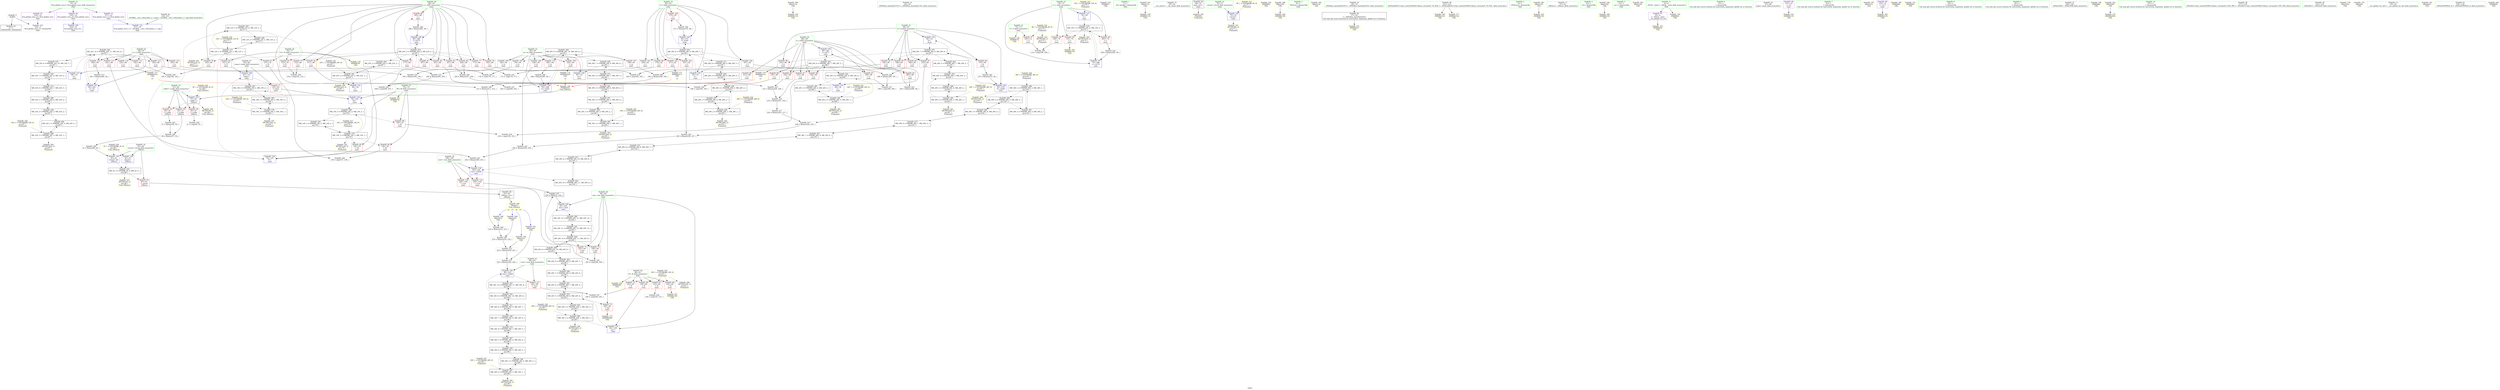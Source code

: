 digraph "SVFG" {
	label="SVFG";

	Node0x559f30d5b5f0 [shape=record,color=grey,label="{NodeID: 0\nNullPtr}"];
	Node0x559f30d5b5f0 -> Node0x559f30d8a860[style=solid];
	Node0x559f30d5b5f0 -> Node0x559f30d90820[style=solid];
	Node0x559f30dbc9b0 [shape=record,color=yellow,style=double,label="{NodeID: 346\nRETMU(36V_2)\npts\{101 \}\nFun[main]}"];
	Node0x559f30da9210 [shape=record,color=black,label="{NodeID: 263\nMR_26V_5 = PHI(MR_26V_7, MR_26V_4, )\npts\{91 \}\n}"];
	Node0x559f30da9210 -> Node0x559f30d91210[style=dashed];
	Node0x559f30da9210 -> Node0x559f30da6a10[style=dashed];
	Node0x559f30d936f0 [shape=record,color=yellow,style=double,label="{NodeID: 180\nARet(112)\nCS[]}"];
	Node0x559f30d936f0 -> Node0x559f30d923f0[style=solid];
	Node0x559f30d8ac00 [shape=record,color=red,label="{NodeID: 97\n235\<--90\n\<--k\nmain\n}"];
	Node0x559f30d8ac00 -> Node0x559f30d975c0[style=solid];
	Node0x559f30d6ce10 [shape=record,color=green,label="{NodeID: 14\n23\<--24\n_ZNSt8ios_base4InitC1Ev\<--_ZNSt8ios_base4InitC1Ev_field_insensitive\n}"];
	Node0x559f30dadc10 [shape=record,color=black,label="{NodeID: 277\nMR_12V_2 = PHI(MR_12V_3, MR_12V_1, )\npts\{77 \}\n}"];
	Node0x559f30dadc10 -> Node0x559f30d8c610[style=dashed];
	Node0x559f30dadc10 -> Node0x559f30d8c6e0[style=dashed];
	Node0x559f30dadc10 -> Node0x559f30d90e00[style=dashed];
	Node0x559f30dadc10 -> Node0x559f30da3810[style=dashed];
	Node0x559f30dadc10 -> Node0x559f30db1d10[style=dashed];
	Node0x559f30dadc10 -> Node0x559f30dbbf30[style=dashed];
	Node0x559f30d8e460 [shape=record,color=yellow,style=double,label="{NodeID: 194\nFPARM(44)\nFun[_Z4funci]}"];
	Node0x559f30d8e460 -> Node0x559f30d90920[style=solid];
	Node0x559f30d8b760 [shape=record,color=red,label="{NodeID: 111\n182\<--96\n\<--n\nmain\n}"];
	Node0x559f30d8b760 -> Node0x559f30d98940[style=solid];
	Node0x559f30d6eb70 [shape=record,color=green,label="{NodeID: 28\n84\<--85\nans\<--ans_field_insensitive\nmain\n}"];
	Node0x559f30d6eb70 -> Node0x559f30d8cf00[style=solid];
	Node0x559f30d6eb70 -> Node0x559f30d8cfd0[style=solid];
	Node0x559f30d6eb70 -> Node0x559f30d8d0a0[style=solid];
	Node0x559f30d6eb70 -> Node0x559f30d90fa0[style=solid];
	Node0x559f30d6eb70 -> Node0x559f30d916f0[style=solid];
	Node0x559f30db2210 [shape=record,color=black,label="{NodeID: 291\nMR_14V_3 = PHI(MR_14V_5, MR_14V_2, )\npts\{79 \}\n}"];
	Node0x559f30db2210 -> Node0x559f30dae110[style=dashed];
	Node0x559f30d96b40 [shape=record,color=grey,label="{NodeID: 208\n216 = Binary(213, 215, )\n}"];
	Node0x559f30d96b40 -> Node0x559f30d969c0[style=solid];
	Node0x559f30d90ac0 [shape=record,color=blue,label="{NodeID: 125\n45\<--61\nretval\<--div\n_Z4funci\n}"];
	Node0x559f30d90ac0 -> Node0x559f30da2410[style=dashed];
	Node0x559f30d8a7d0 [shape=record,color=green,label="{NodeID: 42\n16\<--312\n_GLOBAL__sub_I_Dmoonleo_2_1.cpp\<--_GLOBAL__sub_I_Dmoonleo_2_1.cpp_field_insensitive\n}"];
	Node0x559f30d8a7d0 -> Node0x559f30d90720[style=solid];
	Node0x559f30db6810 [shape=record,color=black,label="{NodeID: 305\nMR_32V_7 = PHI(MR_32V_8, MR_32V_6, )\npts\{97 \}\n}"];
	Node0x559f30db6810 -> Node0x559f30dac810[style=dashed];
	Node0x559f30db6810 -> Node0x559f30db8110[style=dashed];
	Node0x559f30d98040 [shape=record,color=grey,label="{NodeID: 222\n238 = Binary(236, 237, )\n}"];
	Node0x559f30d98040 -> Node0x559f30d97ec0[style=solid];
	Node0x559f30d91620 [shape=record,color=blue,label="{NodeID: 139\n100\<--242\ncost\<--sub56\nmain\n}"];
	Node0x559f30d91620 -> Node0x559f30d90480[style=dashed];
	Node0x559f30d91620 -> Node0x559f30d90550[style=dashed];
	Node0x559f30d91620 -> Node0x559f30da3310[style=dashed];
	Node0x559f30d8c200 [shape=record,color=red,label="{NodeID: 56\n59\<--47\n\<--i.addr\n_Z4funci\n}"];
	Node0x559f30d8c200 -> Node0x559f30d966c0[style=solid];
	Node0x559f30dba7a0 [shape=record,color=yellow,style=double,label="{NodeID: 319\n18V_1 = ENCHI(MR_18V_0)\npts\{83 \}\nFun[main]}"];
	Node0x559f30dba7a0 -> Node0x559f30dae610[style=dashed];
	Node0x559f30d99540 [shape=record,color=grey,label="{NodeID: 236\n110 = cmp(108, 109, )\n}"];
	Node0x559f30d92180 [shape=record,color=yellow,style=double,label="{NodeID: 153\nAPARM(7)\nCS[]}"];
	Node0x559f30d8cd60 [shape=record,color=red,label="{NodeID: 70\n245\<--80\n\<--K\nmain\n}"];
	Node0x559f30d8cd60 -> Node0x559f30d996c0[style=solid];
	Node0x559f30dbbe50 [shape=record,color=yellow,style=double,label="{NodeID: 333\nRETMU(10V_3)\npts\{75 \}\nFun[main]}"];
	Node0x559f30da5110 [shape=record,color=black,label="{NodeID: 250\nMR_34V_9 = PHI(MR_34V_10, MR_34V_8, )\npts\{99 \}\n}"];
	Node0x559f30da5110 -> Node0x559f30d91550[style=dashed];
	Node0x559f30da5110 -> Node0x559f30da2e10[style=dashed];
	Node0x559f30da5110 -> Node0x559f30db8610[style=dashed];
	Node0x559f30d92ce0 [shape=record,color=yellow,style=double,label="{NodeID: 167\nAPARM(129)\nCS[]}"];
	Node0x559f30d8d8c0 [shape=record,color=red,label="{NodeID: 84\n228\<--86\n\<--i\nmain\n}"];
	Node0x559f30d8d8c0 -> Node0x559f30d97d40[style=solid];
	Node0x559f30d75ab0 [shape=record,color=green,label="{NodeID: 1\n7\<--1\n__dso_handle\<--dummyObj\nGlob }"];
	Node0x559f30dbca90 [shape=record,color=yellow,style=double,label="{NodeID: 347\nRETMU(2V_3)\npts\{46 \}\nFun[_Z4funci]}"];
	Node0x559f30da9f20 [shape=record,color=black,label="{NodeID: 264\nMR_28V_5 = PHI(MR_28V_6, MR_28V_4, )\npts\{93 \}\n}"];
	Node0x559f30da9f20 -> Node0x559f30da6f10[style=dashed];
	Node0x559f30da9f20 -> Node0x559f30dabe10[style=dashed];
	Node0x559f30d93780 [shape=record,color=yellow,style=double,label="{NodeID: 181\nARet(113)\nCS[]}"];
	Node0x559f30d93780 -> Node0x559f30d92590[style=solid];
	Node0x559f30d8acd0 [shape=record,color=red,label="{NodeID: 98\n275\<--90\n\<--k\nmain\n}"];
	Node0x559f30d8acd0 -> Node0x559f30d960c0[style=solid];
	Node0x559f30d6efd0 [shape=record,color=green,label="{NodeID: 15\n29\<--30\n__cxa_atexit\<--__cxa_atexit_field_insensitive\n}"];
	Node0x559f30dae110 [shape=record,color=black,label="{NodeID: 278\nMR_14V_2 = PHI(MR_14V_3, MR_14V_1, )\npts\{79 \}\n}"];
	Node0x559f30dae110 -> Node0x559f30d8c880[style=dashed];
	Node0x559f30dae110 -> Node0x559f30d8c950[style=dashed];
	Node0x559f30dae110 -> Node0x559f30d90ed0[style=dashed];
	Node0x559f30dae110 -> Node0x559f30da3d10[style=dashed];
	Node0x559f30dae110 -> Node0x559f30db2210[style=dashed];
	Node0x559f30dae110 -> Node0x559f30dbc010[style=dashed];
	Node0x559f30d8e5e0 [shape=record,color=yellow,style=double,label="{NodeID: 195\nFRet(69)\nFun[main]}"];
	Node0x559f30d8b830 [shape=record,color=red,label="{NodeID: 112\n193\<--96\n\<--n\nmain\n}"];
	Node0x559f30d8b830 -> Node0x559f30d97740[style=solid];
	Node0x559f30d6ec40 [shape=record,color=green,label="{NodeID: 29\n86\<--87\ni\<--i_field_insensitive\nmain\n}"];
	Node0x559f30d6ec40 -> Node0x559f30d8d170[style=solid];
	Node0x559f30d6ec40 -> Node0x559f30d8d240[style=solid];
	Node0x559f30d6ec40 -> Node0x559f30d8d310[style=solid];
	Node0x559f30d6ec40 -> Node0x559f30d8d3e0[style=solid];
	Node0x559f30d6ec40 -> Node0x559f30d8d4b0[style=solid];
	Node0x559f30d6ec40 -> Node0x559f30d8d580[style=solid];
	Node0x559f30d6ec40 -> Node0x559f30d8d650[style=solid];
	Node0x559f30d6ec40 -> Node0x559f30d8d720[style=solid];
	Node0x559f30d6ec40 -> Node0x559f30d8d7f0[style=solid];
	Node0x559f30d6ec40 -> Node0x559f30d8d8c0[style=solid];
	Node0x559f30d6ec40 -> Node0x559f30d8d990[style=solid];
	Node0x559f30d6ec40 -> Node0x559f30d91070[style=solid];
	Node0x559f30d6ec40 -> Node0x559f30d91bd0[style=solid];
	Node0x559f30db2710 [shape=record,color=black,label="{NodeID: 292\nMR_18V_3 = PHI(MR_18V_5, MR_18V_2, )\npts\{83 \}\n}"];
	Node0x559f30db2710 -> Node0x559f30dae610[style=dashed];
	Node0x559f30d96cc0 [shape=record,color=grey,label="{NodeID: 209\n61 = Binary(60, 62, )\n}"];
	Node0x559f30d96cc0 -> Node0x559f30d90ac0[style=solid];
	Node0x559f30d90b90 [shape=record,color=blue,label="{NodeID: 126\n70\<--52\nretval\<--\nmain\n}"];
	Node0x559f30d90b90 -> Node0x559f30dbb250[style=dashed];
	Node0x559f30d8a860 [shape=record,color=black,label="{NodeID: 43\n2\<--3\ndummyVal\<--dummyVal\n}"];
	Node0x559f30db6d10 [shape=record,color=black,label="{NodeID: 306\nMR_34V_7 = PHI(MR_34V_8, MR_34V_6, )\npts\{99 \}\n}"];
	Node0x559f30db6d10 -> Node0x559f30dacd10[style=dashed];
	Node0x559f30db6d10 -> Node0x559f30db8610[style=dashed];
	Node0x559f30d981c0 [shape=record,color=grey,label="{NodeID: 223\n281 = Binary(280, 58, )\n}"];
	Node0x559f30d981c0 -> Node0x559f30d91b00[style=solid];
	Node0x559f30d916f0 [shape=record,color=blue,label="{NodeID: 140\n84\<--256\nans\<--cond\nmain\n}"];
	Node0x559f30d916f0 -> Node0x559f30db1810[style=dashed];
	Node0x559f30d8c2d0 [shape=record,color=red,label="{NodeID: 57\n109\<--72\n\<--T\nmain\n}"];
	Node0x559f30d8c2d0 -> Node0x559f30d99540[style=solid];
	Node0x559f30dba880 [shape=record,color=yellow,style=double,label="{NodeID: 320\n20V_1 = ENCHI(MR_20V_0)\npts\{85 \}\nFun[main]}"];
	Node0x559f30dba880 -> Node0x559f30daeb10[style=dashed];
	Node0x559f30d996c0 [shape=record,color=grey,label="{NodeID: 237\n246 = cmp(244, 245, )\n}"];
	Node0x559f30d92250 [shape=record,color=yellow,style=double,label="{NodeID: 154\nAPARM(8)\nCS[]}"];
	Node0x559f30d8ce30 [shape=record,color=red,label="{NodeID: 71\n145\<--82\n\<--temp\nmain\n}"];
	Node0x559f30d8ce30 -> Node0x559f30d90ed0[style=solid];
	Node0x559f30dbbf30 [shape=record,color=yellow,style=double,label="{NodeID: 334\nRETMU(12V_2)\npts\{77 \}\nFun[main]}"];
	Node0x559f30da5610 [shape=record,color=black,label="{NodeID: 251\nMR_36V_9 = PHI(MR_36V_10, MR_36V_8, )\npts\{101 \}\n}"];
	Node0x559f30da5610 -> Node0x559f30d91620[style=dashed];
	Node0x559f30da5610 -> Node0x559f30da3310[style=dashed];
	Node0x559f30da5610 -> Node0x559f30da9710[style=dashed];
	Node0x559f30d92db0 [shape=record,color=yellow,style=double,label="{NodeID: 168\nAPARM(130)\nCS[]}"];
	Node0x559f30d8d990 [shape=record,color=red,label="{NodeID: 85\n285\<--86\n\<--i\nmain\n}"];
	Node0x559f30d8d990 -> Node0x559f30d95f40[style=solid];
	Node0x559f30d6dea0 [shape=record,color=green,label="{NodeID: 2\n8\<--1\n_ZSt3cin\<--dummyObj\nGlob }"];
	Node0x559f30dbcba0 [shape=record,color=yellow,style=double,label="{NodeID: 348\nRETMU(4V_2)\npts\{48 \}\nFun[_Z4funci]}"];
	Node0x559f30daa010 [shape=record,color=black,label="{NodeID: 265\nMR_30V_5 = PHI(MR_30V_6, MR_30V_4, )\npts\{95 \}\n}"];
	Node0x559f30daa010 -> Node0x559f30da7410[style=dashed];
	Node0x559f30daa010 -> Node0x559f30dac310[style=dashed];
	Node0x559f30d93810 [shape=record,color=yellow,style=double,label="{NodeID: 182\nARet(114)\nCS[]}"];
	Node0x559f30d8ada0 [shape=record,color=red,label="{NodeID: 99\n170\<--92\n\<--l\nmain\n}"];
	Node0x559f30d8ada0 -> Node0x559f30d98f40[style=solid];
	Node0x559f30d6f0a0 [shape=record,color=green,label="{NodeID: 16\n28\<--34\n_ZNSt8ios_base4InitD1Ev\<--_ZNSt8ios_base4InitD1Ev_field_insensitive\n}"];
	Node0x559f30d6f0a0 -> Node0x559f30d8a8f0[style=solid];
	Node0x559f30dae610 [shape=record,color=black,label="{NodeID: 279\nMR_18V_2 = PHI(MR_18V_3, MR_18V_1, )\npts\{83 \}\n}"];
	Node0x559f30dae610 -> Node0x559f30d90d30[style=dashed];
	Node0x559f30dae610 -> Node0x559f30da4210[style=dashed];
	Node0x559f30dae610 -> Node0x559f30db2710[style=dashed];
	Node0x559f30dae610 -> Node0x559f30dbc1d0[style=dashed];
	Node0x559f30d8eab0 [shape=record,color=yellow,style=double,label="{NodeID: 196\nFRet(43)\nFun[_Z4funci]|{<s0>12|<s1>13|<s2>14|<s3>15}}"];
	Node0x559f30d8eab0:s0 -> Node0x559f30d93b70[style=solid,color=blue];
	Node0x559f30d8eab0:s1 -> Node0x559f30d93c00[style=solid,color=blue];
	Node0x559f30d8eab0:s2 -> Node0x559f30d93c90[style=solid,color=blue];
	Node0x559f30d8eab0:s3 -> Node0x559f30d93d20[style=solid,color=blue];
	Node0x559f30d8b900 [shape=record,color=red,label="{NodeID: 113\n205\<--96\n\<--n\nmain\n}"];
	Node0x559f30d8b900 -> Node0x559f30d96e40[style=solid];
	Node0x559f30d6ed10 [shape=record,color=green,label="{NodeID: 30\n88\<--89\nj\<--j_field_insensitive\nmain\n}"];
	Node0x559f30d6ed10 -> Node0x559f30d8da60[style=solid];
	Node0x559f30d6ed10 -> Node0x559f30d8db30[style=solid];
	Node0x559f30d6ed10 -> Node0x559f30d8dc00[style=solid];
	Node0x559f30d6ed10 -> Node0x559f30d8dcd0[style=solid];
	Node0x559f30d6ed10 -> Node0x559f30d8dda0[style=solid];
	Node0x559f30d6ed10 -> Node0x559f30d8de70[style=solid];
	Node0x559f30d6ed10 -> Node0x559f30d8df40[style=solid];
	Node0x559f30d6ed10 -> Node0x559f30d91140[style=solid];
	Node0x559f30d6ed10 -> Node0x559f30d91b00[style=solid];
	Node0x559f30db2c10 [shape=record,color=black,label="{NodeID: 293\nMR_20V_3 = PHI(MR_20V_5, MR_20V_2, )\npts\{85 \}\n}"];
	Node0x559f30db2c10 -> Node0x559f30daeb10[style=dashed];
	Node0x559f30d96e40 [shape=record,color=grey,label="{NodeID: 210\n206 = Binary(204, 205, )\n}"];
	Node0x559f30d96e40 -> Node0x559f30d99240[style=solid];
	Node0x559f30d90c60 [shape=record,color=blue,label="{NodeID: 127\n74\<--58\nc\<--\nmain\n}"];
	Node0x559f30d90c60 -> Node0x559f30dad710[style=dashed];
	Node0x559f30d8a8f0 [shape=record,color=black,label="{NodeID: 44\n27\<--28\n\<--_ZNSt8ios_base4InitD1Ev\nCan only get source location for instruction, argument, global var or function.}"];
	Node0x559f30d8a8f0 -> Node0x559f30d91fe0[style=solid];
	Node0x559f30db7210 [shape=record,color=black,label="{NodeID: 307\nMR_36V_7 = PHI(MR_36V_8, MR_36V_6, )\npts\{101 \}\n}"];
	Node0x559f30db7210 -> Node0x559f30dad210[style=dashed];
	Node0x559f30db7210 -> Node0x559f30da9710[style=dashed];
	Node0x559f30d98340 [shape=record,color=grey,label="{NodeID: 224\n242 = Binary(240, 241, )\n}"];
	Node0x559f30d98340 -> Node0x559f30d91620[style=solid];
	Node0x559f30d917c0 [shape=record,color=blue,label="{NodeID: 141\n96\<--261\nn\<--inc\nmain\n}"];
	Node0x559f30d917c0 -> Node0x559f30da4c10[style=dashed];
	Node0x559f30d8c3a0 [shape=record,color=red,label="{NodeID: 58\n108\<--74\n\<--c\nmain\n}"];
	Node0x559f30d8c3a0 -> Node0x559f30d99540[style=solid];
	Node0x559f30dba960 [shape=record,color=yellow,style=double,label="{NodeID: 321\n22V_1 = ENCHI(MR_22V_0)\npts\{87 \}\nFun[main]}"];
	Node0x559f30dba960 -> Node0x559f30daf010[style=dashed];
	Node0x559f30d99840 [shape=record,color=grey,label="{NodeID: 238\n126 = cmp(125, 127, )\n}"];
	Node0x559f30d92320 [shape=record,color=yellow,style=double,label="{NodeID: 155\nAPARM(76)\nCS[]}"];
	Node0x559f30d8cf00 [shape=record,color=red,label="{NodeID: 72\n248\<--84\n\<--ans\nmain\n}"];
	Node0x559f30d8cf00 -> Node0x559f30d993c0[style=solid];
	Node0x559f30dbc010 [shape=record,color=yellow,style=double,label="{NodeID: 335\nRETMU(14V_2)\npts\{79 \}\nFun[main]}"];
	Node0x559f30da5b10 [shape=record,color=black,label="{NodeID: 252\nMR_20V_5 = PHI(MR_20V_6, MR_20V_4, )\npts\{85 \}\n}"];
	Node0x559f30da5b10 -> Node0x559f30d8d0a0[style=dashed];
	Node0x559f30da5b10 -> Node0x559f30da8810[style=dashed];
	Node0x559f30da5b10 -> Node0x559f30db2c10[style=dashed];
	Node0x559f30d92e80 [shape=record,color=yellow,style=double,label="{NodeID: 169\nAPARM(132)\nCS[]}"];
	Node0x559f30d8da60 [shape=record,color=red,label="{NodeID: 86\n158\<--88\n\<--j\nmain\n}"];
	Node0x559f30d8da60 -> Node0x559f30d98c40[style=solid];
	Node0x559f30d6c6e0 [shape=record,color=green,label="{NodeID: 3\n9\<--1\n_ZSt4cout\<--dummyObj\nGlob }"];
	Node0x559f30daa510 [shape=record,color=black,label="{NodeID: 266\nMR_32V_5 = PHI(MR_32V_6, MR_32V_4, )\npts\{97 \}\n}"];
	Node0x559f30daa510 -> Node0x559f30da7910[style=dashed];
	Node0x559f30daa510 -> Node0x559f30dac810[style=dashed];
	Node0x559f30d938a0 [shape=record,color=yellow,style=double,label="{NodeID: 183\nARet(116)\nCS[]}"];
	Node0x559f30d938a0 -> Node0x559f30d928d0[style=solid];
	Node0x559f30d8ae70 [shape=record,color=red,label="{NodeID: 100\n187\<--92\n\<--l\nmain\n}"];
	Node0x559f30d8ae70 -> Node0x559f30d96240[style=solid];
	Node0x559f30d6f170 [shape=record,color=green,label="{NodeID: 17\n41\<--42\n_Z4funci\<--_Z4funci_field_insensitive\n}"];
	Node0x559f30daeb10 [shape=record,color=black,label="{NodeID: 280\nMR_20V_2 = PHI(MR_20V_3, MR_20V_1, )\npts\{85 \}\n}"];
	Node0x559f30daeb10 -> Node0x559f30d90fa0[style=dashed];
	Node0x559f30daeb10 -> Node0x559f30db2c10[style=dashed];
	Node0x559f30daeb10 -> Node0x559f30dbc2b0[style=dashed];
	Node0x559f30ac9e40 [shape=record,color=black,label="{NodeID: 197\n256 = PHI(252, 254, )\n}"];
	Node0x559f30ac9e40 -> Node0x559f30d916f0[style=solid];
	Node0x559f30d8b9d0 [shape=record,color=red,label="{NodeID: 114\n223\<--96\n\<--n\nmain\n}"];
	Node0x559f30d8b9d0 -> Node0x559f30d931c0[style=solid];
	Node0x559f30d6ede0 [shape=record,color=green,label="{NodeID: 31\n90\<--91\nk\<--k_field_insensitive\nmain\n}"];
	Node0x559f30d6ede0 -> Node0x559f30d8e010[style=solid];
	Node0x559f30d6ede0 -> Node0x559f30d8e0e0[style=solid];
	Node0x559f30d6ede0 -> Node0x559f30d8e1b0[style=solid];
	Node0x559f30d6ede0 -> Node0x559f30d8ab30[style=solid];
	Node0x559f30d6ede0 -> Node0x559f30d8ac00[style=solid];
	Node0x559f30d6ede0 -> Node0x559f30d8acd0[style=solid];
	Node0x559f30d6ede0 -> Node0x559f30d91210[style=solid];
	Node0x559f30d6ede0 -> Node0x559f30d91a30[style=solid];
	Node0x559f30db3110 [shape=record,color=black,label="{NodeID: 294\nMR_22V_3 = PHI(MR_22V_5, MR_22V_2, )\npts\{87 \}\n}"];
	Node0x559f30db3110 -> Node0x559f30daf010[style=dashed];
	Node0x559f30d96fc0 [shape=record,color=grey,label="{NodeID: 211\n225 = Binary(222, 224, )\n}"];
	Node0x559f30d96fc0 -> Node0x559f30d91550[style=solid];
	Node0x559f30d90d30 [shape=record,color=blue,label="{NodeID: 128\n82\<--141\ntemp\<--\nmain\n}"];
	Node0x559f30d90d30 -> Node0x559f30d8ce30[style=dashed];
	Node0x559f30d90d30 -> Node0x559f30da4210[style=dashed];
	Node0x559f30d8a980 [shape=record,color=black,label="{NodeID: 45\n69\<--52\nmain_ret\<--\nmain\n}"];
	Node0x559f30d8a980 -> Node0x559f30d8e5e0[style=solid];
	Node0x559f30db7710 [shape=record,color=black,label="{NodeID: 308\nMR_20V_9 = PHI(MR_20V_10, MR_20V_8, )\npts\{85 \}\n}"];
	Node0x559f30db7710 -> Node0x559f30da4710[style=dashed];
	Node0x559f30db7710 -> Node0x559f30db5910[style=dashed];
	Node0x559f30d984c0 [shape=record,color=grey,label="{NodeID: 225\n178 = cmp(176, 177, )\n}"];
	Node0x559f30d91890 [shape=record,color=blue,label="{NodeID: 142\n94\<--266\nm\<--inc62\nmain\n}"];
	Node0x559f30d91890 -> Node0x559f30db7c10[style=dashed];
	Node0x559f30d8c470 [shape=record,color=red,label="{NodeID: 59\n119\<--74\n\<--c\nmain\n}"];
	Node0x559f30d8c470 -> Node0x559f30d929a0[style=solid];
	Node0x559f30dbaa40 [shape=record,color=yellow,style=double,label="{NodeID: 322\n24V_1 = ENCHI(MR_24V_0)\npts\{89 \}\nFun[main]}"];
	Node0x559f30dbaa40 -> Node0x559f30daf510[style=dashed];
	Node0x559f30d999c0 [shape=record,color=grey,label="{NodeID: 239\n154 = cmp(152, 153, )\n}"];
	Node0x559f30d923f0 [shape=record,color=yellow,style=double,label="{NodeID: 156\nAPARM(112)\nCS[]}"];
	Node0x559f30d8cfd0 [shape=record,color=red,label="{NodeID: 73\n254\<--84\n\<--ans\nmain\n}"];
	Node0x559f30d8cfd0 -> Node0x559f30ac9e40[style=solid];
	Node0x559f30dbc0f0 [shape=record,color=yellow,style=double,label="{NodeID: 336\nRETMU(16V_1)\npts\{81 \}\nFun[main]}"];
	Node0x559f30da6010 [shape=record,color=black,label="{NodeID: 253\nMR_22V_5 = PHI(MR_22V_6, MR_22V_4, )\npts\{87 \}\n}"];
	Node0x559f30da6010 -> Node0x559f30d8d170[style=dashed];
	Node0x559f30da6010 -> Node0x559f30d8d240[style=dashed];
	Node0x559f30da6010 -> Node0x559f30d8d310[style=dashed];
	Node0x559f30da6010 -> Node0x559f30d8d3e0[style=dashed];
	Node0x559f30da6010 -> Node0x559f30d8d4b0[style=dashed];
	Node0x559f30da6010 -> Node0x559f30d8d580[style=dashed];
	Node0x559f30da6010 -> Node0x559f30d8d650[style=dashed];
	Node0x559f30da6010 -> Node0x559f30d8d720[style=dashed];
	Node0x559f30da6010 -> Node0x559f30d8d7f0[style=dashed];
	Node0x559f30da6010 -> Node0x559f30d8d8c0[style=dashed];
	Node0x559f30da6010 -> Node0x559f30d8d990[style=dashed];
	Node0x559f30da6010 -> Node0x559f30d91bd0[style=dashed];
	Node0x559f30da6010 -> Node0x559f30db3110[style=dashed];
	Node0x559f30d92f50 [shape=record,color=yellow,style=double,label="{NodeID: 170\nAPARM(214)\nCS[]|{<s0>12}}"];
	Node0x559f30d92f50:s0 -> Node0x559f30d8e460[style=solid,color=red];
	Node0x559f30d8db30 [shape=record,color=red,label="{NodeID: 87\n189\<--88\n\<--j\nmain\n}"];
	Node0x559f30d8db30 -> Node0x559f30d987c0[style=solid];
	Node0x559f30d5b6e0 [shape=record,color=green,label="{NodeID: 4\n10\<--1\n.str\<--dummyObj\nGlob }"];
	Node0x559f30daaa10 [shape=record,color=black,label="{NodeID: 267\nMR_34V_5 = PHI(MR_34V_6, MR_34V_4, )\npts\{99 \}\n}"];
	Node0x559f30daaa10 -> Node0x559f30da7e10[style=dashed];
	Node0x559f30daaa10 -> Node0x559f30dacd10[style=dashed];
	Node0x559f30d93930 [shape=record,color=yellow,style=double,label="{NodeID: 184\nARet(120)\nCS[]}"];
	Node0x559f30d93930 -> Node0x559f30d92a70[style=solid];
	Node0x559f30d8af40 [shape=record,color=red,label="{NodeID: 101\n204\<--92\n\<--l\nmain\n}"];
	Node0x559f30d8af40 -> Node0x559f30d96e40[style=solid];
	Node0x559f30d6f240 [shape=record,color=green,label="{NodeID: 18\n45\<--46\nretval\<--retval_field_insensitive\n_Z4funci\n}"];
	Node0x559f30d6f240 -> Node0x559f30d8bf90[style=solid];
	Node0x559f30d6f240 -> Node0x559f30d909f0[style=solid];
	Node0x559f30d6f240 -> Node0x559f30d90ac0[style=solid];
	Node0x559f30daf010 [shape=record,color=black,label="{NodeID: 281\nMR_22V_2 = PHI(MR_22V_3, MR_22V_1, )\npts\{87 \}\n}"];
	Node0x559f30daf010 -> Node0x559f30d91070[style=dashed];
	Node0x559f30daf010 -> Node0x559f30db3110[style=dashed];
	Node0x559f30daf010 -> Node0x559f30dbc390[style=dashed];
	Node0x559f30d8f100 [shape=record,color=grey,label="{NodeID: 198\n213 = Binary(211, 212, )\n}"];
	Node0x559f30d8f100 -> Node0x559f30d96b40[style=solid];
	Node0x559f30d8baa0 [shape=record,color=red,label="{NodeID: 115\n241\<--96\n\<--n\nmain\n}"];
	Node0x559f30d8baa0 -> Node0x559f30d98340[style=solid];
	Node0x559f30d8a230 [shape=record,color=green,label="{NodeID: 32\n92\<--93\nl\<--l_field_insensitive\nmain\n}"];
	Node0x559f30d8a230 -> Node0x559f30d8ada0[style=solid];
	Node0x559f30d8a230 -> Node0x559f30d8ae70[style=solid];
	Node0x559f30d8a230 -> Node0x559f30d8af40[style=solid];
	Node0x559f30d8a230 -> Node0x559f30d8b010[style=solid];
	Node0x559f30d8a230 -> Node0x559f30d8b0e0[style=solid];
	Node0x559f30d8a230 -> Node0x559f30d8b1b0[style=solid];
	Node0x559f30d8a230 -> Node0x559f30d912e0[style=solid];
	Node0x559f30d8a230 -> Node0x559f30d91960[style=solid];
	Node0x559f30db3610 [shape=record,color=black,label="{NodeID: 295\nMR_24V_3 = PHI(MR_24V_4, MR_24V_2, )\npts\{89 \}\n}"];
	Node0x559f30db3610 -> Node0x559f30daf510[style=dashed];
	Node0x559f30d97140 [shape=record,color=grey,label="{NodeID: 212\n222 = Binary(219, 221, )\n}"];
	Node0x559f30d97140 -> Node0x559f30d96fc0[style=solid];
	Node0x559f30d90e00 [shape=record,color=blue,label="{NodeID: 129\n76\<--143\nN\<--\nmain\n}"];
	Node0x559f30d90e00 -> Node0x559f30da3810[style=dashed];
	Node0x559f30d8aa10 [shape=record,color=black,label="{NodeID: 46\n43\<--65\n_Z4funci_ret\<--\n_Z4funci\n}"];
	Node0x559f30d8aa10 -> Node0x559f30d8eab0[style=solid];
	Node0x559f30db7c10 [shape=record,color=black,label="{NodeID: 309\nMR_30V_9 = PHI(MR_30V_10, MR_30V_8, )\npts\{95 \}\n}"];
	Node0x559f30db7c10 -> Node0x559f30d8b280[style=dashed];
	Node0x559f30db7c10 -> Node0x559f30d8b350[style=dashed];
	Node0x559f30db7c10 -> Node0x559f30d8b420[style=dashed];
	Node0x559f30db7c10 -> Node0x559f30d8b4f0[style=dashed];
	Node0x559f30db7c10 -> Node0x559f30d8b5c0[style=dashed];
	Node0x559f30db7c10 -> Node0x559f30d8b690[style=dashed];
	Node0x559f30db7c10 -> Node0x559f30d91890[style=dashed];
	Node0x559f30db7c10 -> Node0x559f30db6310[style=dashed];
	Node0x559f30d98640 [shape=record,color=grey,label="{NodeID: 226\n51 = cmp(50, 52, )\n}"];
	Node0x559f30d91960 [shape=record,color=blue,label="{NodeID: 143\n92\<--271\nl\<--inc65\nmain\n}"];
	Node0x559f30d91960 -> Node0x559f30db5e10[style=dashed];
	Node0x559f30d8c540 [shape=record,color=red,label="{NodeID: 60\n293\<--74\n\<--c\nmain\n}"];
	Node0x559f30d8c540 -> Node0x559f30d97440[style=solid];
	Node0x559f30dbab20 [shape=record,color=yellow,style=double,label="{NodeID: 323\n26V_1 = ENCHI(MR_26V_0)\npts\{91 \}\nFun[main]}"];
	Node0x559f30dbab20 -> Node0x559f30dafa10[style=dashed];
	Node0x559f30d99b40 [shape=record,color=grey,label="{NodeID: 240\n139 = cmp(137, 138, )\n}"];
	Node0x559f30d924c0 [shape=record,color=yellow,style=double,label="{NodeID: 157\nAPARM(78)\nCS[]}"];
	Node0x559f30d8d0a0 [shape=record,color=red,label="{NodeID: 74\n289\<--84\n\<--ans\nmain\n}"];
	Node0x559f30d8d0a0 -> Node0x559f30d93360[style=solid];
	Node0x559f30dbc1d0 [shape=record,color=yellow,style=double,label="{NodeID: 337\nRETMU(18V_2)\npts\{83 \}\nFun[main]}"];
	Node0x559f30da6510 [shape=record,color=black,label="{NodeID: 254\nMR_24V_4 = PHI(MR_24V_6, MR_24V_2, )\npts\{89 \}\n}"];
	Node0x559f30da6510 -> Node0x559f30d91140[style=dashed];
	Node0x559f30da6510 -> Node0x559f30db3610[style=dashed];
	Node0x559f30d93020 [shape=record,color=yellow,style=double,label="{NodeID: 171\nAPARM(217)\nCS[]|{<s0>13}}"];
	Node0x559f30d93020:s0 -> Node0x559f30d8e460[style=solid,color=red];
	Node0x559f30d8dc00 [shape=record,color=red,label="{NodeID: 88\n195\<--88\n\<--j\nmain\n}"];
	Node0x559f30d8dc00 -> Node0x559f30d98ac0[style=solid];
	Node0x559f30d6f360 [shape=record,color=green,label="{NodeID: 5\n12\<--1\n.str.1\<--dummyObj\nGlob }"];
	Node0x559f30daaf10 [shape=record,color=black,label="{NodeID: 268\nMR_36V_5 = PHI(MR_36V_6, MR_36V_4, )\npts\{101 \}\n}"];
	Node0x559f30daaf10 -> Node0x559f30da8310[style=dashed];
	Node0x559f30daaf10 -> Node0x559f30dad210[style=dashed];
	Node0x559f30d939c0 [shape=record,color=yellow,style=double,label="{NodeID: 185\nARet(124)\nCS[]}"];
	Node0x559f30d8b010 [shape=record,color=red,label="{NodeID: 102\n217\<--92\n\<--l\nmain\n}"];
	Node0x559f30d8b010 -> Node0x559f30d93020[style=solid];
	Node0x559f30d6fc80 [shape=record,color=green,label="{NodeID: 19\n47\<--48\ni.addr\<--i.addr_field_insensitive\n_Z4funci\n}"];
	Node0x559f30d6fc80 -> Node0x559f30d8c060[style=solid];
	Node0x559f30d6fc80 -> Node0x559f30d8c130[style=solid];
	Node0x559f30d6fc80 -> Node0x559f30d8c200[style=solid];
	Node0x559f30d6fc80 -> Node0x559f30d90920[style=solid];
	Node0x559f30daf510 [shape=record,color=black,label="{NodeID: 282\nMR_24V_2 = PHI(MR_24V_3, MR_24V_1, )\npts\{89 \}\n}"];
	Node0x559f30daf510 -> Node0x559f30da6510[style=dashed];
	Node0x559f30daf510 -> Node0x559f30db3610[style=dashed];
	Node0x559f30daf510 -> Node0x559f30dbc470[style=dashed];
	Node0x559f30d95dc0 [shape=record,color=grey,label="{NodeID: 199\n271 = Binary(270, 58, )\n}"];
	Node0x559f30d95dc0 -> Node0x559f30d91960[style=solid];
	Node0x559f30d902e0 [shape=record,color=red,label="{NodeID: 116\n260\<--96\n\<--n\nmain\n}"];
	Node0x559f30d902e0 -> Node0x559f30d972c0[style=solid];
	Node0x559f30d8a2c0 [shape=record,color=green,label="{NodeID: 33\n94\<--95\nm\<--m_field_insensitive\nmain\n}"];
	Node0x559f30d8a2c0 -> Node0x559f30d8b280[style=solid];
	Node0x559f30d8a2c0 -> Node0x559f30d8b350[style=solid];
	Node0x559f30d8a2c0 -> Node0x559f30d8b420[style=solid];
	Node0x559f30d8a2c0 -> Node0x559f30d8b4f0[style=solid];
	Node0x559f30d8a2c0 -> Node0x559f30d8b5c0[style=solid];
	Node0x559f30d8a2c0 -> Node0x559f30d8b690[style=solid];
	Node0x559f30d8a2c0 -> Node0x559f30d913b0[style=solid];
	Node0x559f30d8a2c0 -> Node0x559f30d91890[style=solid];
	Node0x559f30db3b10 [shape=record,color=black,label="{NodeID: 296\nMR_26V_3 = PHI(MR_26V_4, MR_26V_2, )\npts\{91 \}\n}"];
	Node0x559f30db3b10 -> Node0x559f30dafa10[style=dashed];
	Node0x559f30d972c0 [shape=record,color=grey,label="{NodeID: 213\n261 = Binary(260, 58, )\n}"];
	Node0x559f30d972c0 -> Node0x559f30d917c0[style=solid];
	Node0x559f30d90ed0 [shape=record,color=blue,label="{NodeID: 130\n78\<--145\nM\<--\nmain\n}"];
	Node0x559f30d90ed0 -> Node0x559f30da3d10[style=dashed];
	Node0x559f30d8aaa0 [shape=record,color=purple,label="{NodeID: 47\n25\<--4\n\<--_ZStL8__ioinit\n__cxx_global_var_init\n}"];
	Node0x559f30d8aaa0 -> Node0x559f30d920b0[style=solid];
	Node0x559f30db8110 [shape=record,color=black,label="{NodeID: 310\nMR_32V_8 = PHI(MR_32V_10, MR_32V_7, )\npts\{97 \}\n}"];
	Node0x559f30db8110 -> Node0x559f30d91480[style=dashed];
	Node0x559f30db8110 -> Node0x559f30db6810[style=dashed];
	Node0x559f30d987c0 [shape=record,color=grey,label="{NodeID: 227\n190 = cmp(188, 189, )\n}"];
	Node0x559f30d91a30 [shape=record,color=blue,label="{NodeID: 144\n90\<--276\nk\<--inc68\nmain\n}"];
	Node0x559f30d91a30 -> Node0x559f30dab910[style=dashed];
	Node0x559f30d8c610 [shape=record,color=red,label="{NodeID: 61\n137\<--76\n\<--N\nmain\n}"];
	Node0x559f30d8c610 -> Node0x559f30d99b40[style=solid];
	Node0x559f30dbac00 [shape=record,color=yellow,style=double,label="{NodeID: 324\n28V_1 = ENCHI(MR_28V_0)\npts\{93 \}\nFun[main]}"];
	Node0x559f30dbac00 -> Node0x559f30daff10[style=dashed];
	Node0x559f30da2410 [shape=record,color=black,label="{NodeID: 241\nMR_2V_3 = PHI(MR_2V_4, MR_2V_2, )\npts\{46 \}\n}"];
	Node0x559f30da2410 -> Node0x559f30d8bf90[style=dashed];
	Node0x559f30da2410 -> Node0x559f30dbca90[style=dashed];
	Node0x559f30d92590 [shape=record,color=yellow,style=double,label="{NodeID: 158\nAPARM(113)\nCS[]}"];
	Node0x559f30d8d170 [shape=record,color=red,label="{NodeID: 75\n152\<--86\n\<--i\nmain\n}"];
	Node0x559f30d8d170 -> Node0x559f30d999c0[style=solid];
	Node0x559f30dbc2b0 [shape=record,color=yellow,style=double,label="{NodeID: 338\nRETMU(20V_2)\npts\{85 \}\nFun[main]}"];
	Node0x559f30da6a10 [shape=record,color=black,label="{NodeID: 255\nMR_26V_4 = PHI(MR_26V_5, MR_26V_2, )\npts\{91 \}\n}"];
	Node0x559f30da6a10 -> Node0x559f30da9210[style=dashed];
	Node0x559f30da6a10 -> Node0x559f30db3b10[style=dashed];
	Node0x559f30d930f0 [shape=record,color=yellow,style=double,label="{NodeID: 172\nAPARM(220)\nCS[]|{<s0>14}}"];
	Node0x559f30d930f0:s0 -> Node0x559f30d8e460[style=solid,color=red];
	Node0x559f30d8dcd0 [shape=record,color=red,label="{NodeID: 89\n212\<--88\n\<--j\nmain\n}"];
	Node0x559f30d8dcd0 -> Node0x559f30d8f100[style=solid];
	Node0x559f30d6dd20 [shape=record,color=green,label="{NodeID: 6\n15\<--1\n\<--dummyObj\nCan only get source location for instruction, argument, global var or function.}"];
	Node0x559f30dab410 [shape=record,color=black,label="{NodeID: 269\nMR_20V_7 = PHI(MR_20V_8, MR_20V_6, )\npts\{85 \}\n}"];
	Node0x559f30dab410 -> Node0x559f30da8810[style=dashed];
	Node0x559f30dab410 -> Node0x559f30db5910[style=dashed];
	Node0x559f30d93a50 [shape=record,color=yellow,style=double,label="{NodeID: 186\nARet(130)\nCS[]}"];
	Node0x559f30d93a50 -> Node0x559f30d92db0[style=solid];
	Node0x559f30d8b0e0 [shape=record,color=red,label="{NodeID: 103\n237\<--92\n\<--l\nmain\n}"];
	Node0x559f30d8b0e0 -> Node0x559f30d98040[style=solid];
	Node0x559f30d6fd50 [shape=record,color=green,label="{NodeID: 20\n67\<--68\nmain\<--main_field_insensitive\n}"];
	Node0x559f30dafa10 [shape=record,color=black,label="{NodeID: 283\nMR_26V_2 = PHI(MR_26V_3, MR_26V_1, )\npts\{91 \}\n}"];
	Node0x559f30dafa10 -> Node0x559f30da6a10[style=dashed];
	Node0x559f30dafa10 -> Node0x559f30db3b10[style=dashed];
	Node0x559f30dafa10 -> Node0x559f30dbc550[style=dashed];
	Node0x559f30d95f40 [shape=record,color=grey,label="{NodeID: 200\n286 = Binary(285, 58, )\n}"];
	Node0x559f30d95f40 -> Node0x559f30d91bd0[style=solid];
	Node0x559f30d903b0 [shape=record,color=red,label="{NodeID: 117\n244\<--98\n\<--sum\nmain\n}"];
	Node0x559f30d903b0 -> Node0x559f30d996c0[style=solid];
	Node0x559f30d8a350 [shape=record,color=green,label="{NodeID: 34\n96\<--97\nn\<--n_field_insensitive\nmain\n}"];
	Node0x559f30d8a350 -> Node0x559f30d8b760[style=solid];
	Node0x559f30d8a350 -> Node0x559f30d8b830[style=solid];
	Node0x559f30d8a350 -> Node0x559f30d8b900[style=solid];
	Node0x559f30d8a350 -> Node0x559f30d8b9d0[style=solid];
	Node0x559f30d8a350 -> Node0x559f30d8baa0[style=solid];
	Node0x559f30d8a350 -> Node0x559f30d902e0[style=solid];
	Node0x559f30d8a350 -> Node0x559f30d91480[style=solid];
	Node0x559f30d8a350 -> Node0x559f30d917c0[style=solid];
	Node0x559f30db4010 [shape=record,color=black,label="{NodeID: 297\nMR_28V_3 = PHI(MR_28V_4, MR_28V_2, )\npts\{93 \}\n}"];
	Node0x559f30db4010 -> Node0x559f30daff10[style=dashed];
	Node0x559f30d97440 [shape=record,color=grey,label="{NodeID: 214\n294 = Binary(293, 58, )\n}"];
	Node0x559f30d97440 -> Node0x559f30d91ca0[style=solid];
	Node0x559f30d90fa0 [shape=record,color=blue,label="{NodeID: 131\n84\<--148\nans\<--\nmain\n}"];
	Node0x559f30d90fa0 -> Node0x559f30da5b10[style=dashed];
	Node0x559f30d8bb50 [shape=record,color=purple,label="{NodeID: 48\n115\<--10\n\<--.str\nmain\n}"];
	Node0x559f30d8bb50 -> Node0x559f30d92800[style=solid];
	Node0x559f30db8610 [shape=record,color=black,label="{NodeID: 311\nMR_34V_8 = PHI(MR_34V_9, MR_34V_7, )\npts\{99 \}\n}"];
	Node0x559f30db8610 -> Node0x559f30da5110[style=dashed];
	Node0x559f30db8610 -> Node0x559f30db6d10[style=dashed];
	Node0x559f30d98940 [shape=record,color=grey,label="{NodeID: 228\n184 = cmp(182, 183, )\n}"];
	Node0x559f30d91b00 [shape=record,color=blue,label="{NodeID: 145\n88\<--281\nj\<--inc71\nmain\n}"];
	Node0x559f30d91b00 -> Node0x559f30da8d10[style=dashed];
	Node0x559f30d8c6e0 [shape=record,color=red,label="{NodeID: 62\n141\<--76\n\<--N\nmain\n}"];
	Node0x559f30d8c6e0 -> Node0x559f30d90d30[style=solid];
	Node0x559f30dbace0 [shape=record,color=yellow,style=double,label="{NodeID: 325\n30V_1 = ENCHI(MR_30V_0)\npts\{95 \}\nFun[main]}"];
	Node0x559f30dbace0 -> Node0x559f30db0410[style=dashed];
	Node0x559f30da2910 [shape=record,color=black,label="{NodeID: 242\nMR_20V_11 = PHI(MR_20V_13, MR_20V_10, )\npts\{85 \}\n}"];
	Node0x559f30da2910 -> Node0x559f30da4710[style=dashed];
	Node0x559f30d92660 [shape=record,color=yellow,style=double,label="{NodeID: 159\nAPARM(80)\nCS[]}"];
	Node0x559f30d8d240 [shape=record,color=red,label="{NodeID: 76\n165\<--86\n\<--i\nmain\n}"];
	Node0x559f30d8d240 -> Node0x559f30d990c0[style=solid];
	Node0x559f30dbc390 [shape=record,color=yellow,style=double,label="{NodeID: 339\nRETMU(22V_2)\npts\{87 \}\nFun[main]}"];
	Node0x559f30da6f10 [shape=record,color=black,label="{NodeID: 256\nMR_28V_4 = PHI(MR_28V_5, MR_28V_2, )\npts\{93 \}\n}"];
	Node0x559f30da6f10 -> Node0x559f30da9f20[style=dashed];
	Node0x559f30da6f10 -> Node0x559f30db4010[style=dashed];
	Node0x559f30d931c0 [shape=record,color=yellow,style=double,label="{NodeID: 173\nAPARM(223)\nCS[]|{<s0>15}}"];
	Node0x559f30d931c0:s0 -> Node0x559f30d8e460[style=solid,color=red];
	Node0x559f30d8dda0 [shape=record,color=red,label="{NodeID: 90\n230\<--88\n\<--j\nmain\n}"];
	Node0x559f30d8dda0 -> Node0x559f30d97bc0[style=solid];
	Node0x559f30d6ddb0 [shape=record,color=green,label="{NodeID: 7\n52\<--1\n\<--dummyObj\nCan only get source location for instruction, argument, global var or function.}"];
	Node0x559f30dab910 [shape=record,color=black,label="{NodeID: 270\nMR_26V_7 = PHI(MR_26V_8, MR_26V_6, )\npts\{91 \}\n}"];
	Node0x559f30dab910 -> Node0x559f30d8e010[style=dashed];
	Node0x559f30dab910 -> Node0x559f30d8e0e0[style=dashed];
	Node0x559f30dab910 -> Node0x559f30d8e1b0[style=dashed];
	Node0x559f30dab910 -> Node0x559f30d8ab30[style=dashed];
	Node0x559f30dab910 -> Node0x559f30d8ac00[style=dashed];
	Node0x559f30dab910 -> Node0x559f30d8acd0[style=dashed];
	Node0x559f30dab910 -> Node0x559f30d91a30[style=dashed];
	Node0x559f30dab910 -> Node0x559f30da9210[style=dashed];
	Node0x559f30d93ae0 [shape=record,color=yellow,style=double,label="{NodeID: 187\nARet(131)\nCS[]}"];
	Node0x559f30d8b1b0 [shape=record,color=red,label="{NodeID: 104\n270\<--92\n\<--l\nmain\n}"];
	Node0x559f30d8b1b0 -> Node0x559f30d95dc0[style=solid];
	Node0x559f30d6fe20 [shape=record,color=green,label="{NodeID: 21\n70\<--71\nretval\<--retval_field_insensitive\nmain\n}"];
	Node0x559f30d6fe20 -> Node0x559f30d90b90[style=solid];
	Node0x559f30daff10 [shape=record,color=black,label="{NodeID: 284\nMR_28V_2 = PHI(MR_28V_3, MR_28V_1, )\npts\{93 \}\n}"];
	Node0x559f30daff10 -> Node0x559f30da6f10[style=dashed];
	Node0x559f30daff10 -> Node0x559f30db4010[style=dashed];
	Node0x559f30daff10 -> Node0x559f30dbc630[style=dashed];
	Node0x559f30d960c0 [shape=record,color=grey,label="{NodeID: 201\n276 = Binary(275, 58, )\n}"];
	Node0x559f30d960c0 -> Node0x559f30d91a30[style=solid];
	Node0x559f30d90480 [shape=record,color=red,label="{NodeID: 118\n249\<--100\n\<--cost\nmain\n}"];
	Node0x559f30d90480 -> Node0x559f30d993c0[style=solid];
	Node0x559f30d8a3e0 [shape=record,color=green,label="{NodeID: 35\n98\<--99\nsum\<--sum_field_insensitive\nmain\n}"];
	Node0x559f30d8a3e0 -> Node0x559f30d903b0[style=solid];
	Node0x559f30d8a3e0 -> Node0x559f30d91550[style=solid];
	Node0x559f30db4510 [shape=record,color=black,label="{NodeID: 298\nMR_30V_3 = PHI(MR_30V_4, MR_30V_2, )\npts\{95 \}\n}"];
	Node0x559f30db4510 -> Node0x559f30db0410[style=dashed];
	Node0x559f30d975c0 [shape=record,color=grey,label="{NodeID: 215\n236 = Binary(234, 235, )\n}"];
	Node0x559f30d975c0 -> Node0x559f30d98040[style=solid];
	Node0x559f30d91070 [shape=record,color=blue,label="{NodeID: 132\n86\<--58\ni\<--\nmain\n}"];
	Node0x559f30d91070 -> Node0x559f30da6010[style=dashed];
	Node0x559f30d8bc20 [shape=record,color=purple,label="{NodeID: 49\n123\<--12\n\<--.str.1\nmain\n}"];
	Node0x559f30d8bc20 -> Node0x559f30d92b40[style=solid];
	Node0x559f30da9710 [shape=record,color=black,label="{NodeID: 312\nMR_36V_8 = PHI(MR_36V_9, MR_36V_7, )\npts\{101 \}\n}"];
	Node0x559f30da9710 -> Node0x559f30da5610[style=dashed];
	Node0x559f30da9710 -> Node0x559f30db7210[style=dashed];
	Node0x559f30d98ac0 [shape=record,color=grey,label="{NodeID: 229\n196 = cmp(194, 195, )\n}"];
	Node0x559f30d91bd0 [shape=record,color=blue,label="{NodeID: 146\n86\<--286\ni\<--inc74\nmain\n}"];
	Node0x559f30d91bd0 -> Node0x559f30da6010[style=dashed];
	Node0x559f30d8c7b0 [shape=record,color=red,label="{NodeID: 63\n153\<--76\n\<--N\nmain\n}"];
	Node0x559f30d8c7b0 -> Node0x559f30d999c0[style=solid];
	Node0x559f30dbadc0 [shape=record,color=yellow,style=double,label="{NodeID: 326\n32V_1 = ENCHI(MR_32V_0)\npts\{97 \}\nFun[main]}"];
	Node0x559f30dbadc0 -> Node0x559f30db0910[style=dashed];
	Node0x559f30da2e10 [shape=record,color=black,label="{NodeID: 243\nMR_34V_10 = PHI(MR_34V_11, MR_34V_9, )\npts\{99 \}\n}"];
	Node0x559f30da2e10 -> Node0x559f30da5110[style=dashed];
	Node0x559f30d92730 [shape=record,color=yellow,style=double,label="{NodeID: 160\nAPARM(9)\nCS[]}"];
	Node0x559f30d8d310 [shape=record,color=red,label="{NodeID: 77\n171\<--86\n\<--i\nmain\n}"];
	Node0x559f30d8d310 -> Node0x559f30d98f40[style=solid];
	Node0x559f30dbc470 [shape=record,color=yellow,style=double,label="{NodeID: 340\nRETMU(24V_2)\npts\{89 \}\nFun[main]}"];
	Node0x559f30da7410 [shape=record,color=black,label="{NodeID: 257\nMR_30V_4 = PHI(MR_30V_5, MR_30V_2, )\npts\{95 \}\n}"];
	Node0x559f30da7410 -> Node0x559f30daa010[style=dashed];
	Node0x559f30da7410 -> Node0x559f30db4510[style=dashed];
	Node0x559f30d93290 [shape=record,color=yellow,style=double,label="{NodeID: 174\nAPARM(9)\nCS[]}"];
	Node0x559f30d8de70 [shape=record,color=red,label="{NodeID: 91\n232\<--88\n\<--j\nmain\n}"];
	Node0x559f30d8de70 -> Node0x559f30d97a40[style=solid];
	Node0x559f30d6e020 [shape=record,color=green,label="{NodeID: 8\n58\<--1\n\<--dummyObj\nCan only get source location for instruction, argument, global var or function.}"];
	Node0x559f30dabe10 [shape=record,color=black,label="{NodeID: 271\nMR_28V_6 = PHI(MR_28V_8, MR_28V_5, )\npts\{93 \}\n}"];
	Node0x559f30dabe10 -> Node0x559f30d912e0[style=dashed];
	Node0x559f30dabe10 -> Node0x559f30da9f20[style=dashed];
	Node0x559f30d93b70 [shape=record,color=yellow,style=double,label="{NodeID: 188\nARet(215)\nCS[]}"];
	Node0x559f30d93b70 -> Node0x559f30d96b40[style=solid];
	Node0x559f30d8b280 [shape=record,color=red,label="{NodeID: 105\n176\<--94\n\<--m\nmain\n}"];
	Node0x559f30d8b280 -> Node0x559f30d984c0[style=solid];
	Node0x559f30d6fef0 [shape=record,color=green,label="{NodeID: 22\n72\<--73\nT\<--T_field_insensitive\nmain\n}"];
	Node0x559f30d6fef0 -> Node0x559f30d8c2d0[style=solid];
	Node0x559f30d6fef0 -> Node0x559f30d91e40[style=solid];
	Node0x559f30db0410 [shape=record,color=black,label="{NodeID: 285\nMR_30V_2 = PHI(MR_30V_3, MR_30V_1, )\npts\{95 \}\n}"];
	Node0x559f30db0410 -> Node0x559f30da7410[style=dashed];
	Node0x559f30db0410 -> Node0x559f30db4510[style=dashed];
	Node0x559f30db0410 -> Node0x559f30dbc710[style=dashed];
	Node0x559f30d96240 [shape=record,color=grey,label="{NodeID: 202\n188 = Binary(186, 187, )\n}"];
	Node0x559f30d96240 -> Node0x559f30d987c0[style=solid];
	Node0x559f30d90550 [shape=record,color=red,label="{NodeID: 119\n252\<--100\n\<--cost\nmain\n}"];
	Node0x559f30d90550 -> Node0x559f30ac9e40[style=solid];
	Node0x559f30d8a470 [shape=record,color=green,label="{NodeID: 36\n100\<--101\ncost\<--cost_field_insensitive\nmain\n}"];
	Node0x559f30d8a470 -> Node0x559f30d90480[style=solid];
	Node0x559f30d8a470 -> Node0x559f30d90550[style=solid];
	Node0x559f30d8a470 -> Node0x559f30d91620[style=solid];
	Node0x559f30db4a10 [shape=record,color=black,label="{NodeID: 299\nMR_32V_3 = PHI(MR_32V_4, MR_32V_2, )\npts\{97 \}\n}"];
	Node0x559f30db4a10 -> Node0x559f30db0910[style=dashed];
	Node0x559f30d97740 [shape=record,color=grey,label="{NodeID: 216\n194 = Binary(192, 193, )\n}"];
	Node0x559f30d97740 -> Node0x559f30d98ac0[style=solid];
	Node0x559f30d91140 [shape=record,color=blue,label="{NodeID: 133\n88\<--58\nj\<--\nmain\n}"];
	Node0x559f30d91140 -> Node0x559f30da8d10[style=dashed];
	Node0x559f30d8bcf0 [shape=record,color=purple,label="{NodeID: 50\n316\<--14\nllvm.global_ctors_0\<--llvm.global_ctors\nGlob }"];
	Node0x559f30d8bcf0 -> Node0x559f30d90620[style=solid];
	Node0x559f30da9c10 [shape=record,color=yellow,style=double,label="{NodeID: 313\n6V_1 = ENCHI(MR_6V_0)\npts\{71 \}\nFun[main]}"];
	Node0x559f30da9c10 -> Node0x559f30d90b90[style=dashed];
	Node0x559f30d98c40 [shape=record,color=grey,label="{NodeID: 230\n160 = cmp(158, 159, )\n}"];
	Node0x559f30d91ca0 [shape=record,color=blue,label="{NodeID: 147\n74\<--294\nc\<--inc79\nmain\n}"];
	Node0x559f30d91ca0 -> Node0x559f30dad710[style=dashed];
	Node0x559f30d8c880 [shape=record,color=red,label="{NodeID: 64\n138\<--78\n\<--M\nmain\n}"];
	Node0x559f30d8c880 -> Node0x559f30d99b40[style=solid];
	Node0x559f30dbaea0 [shape=record,color=yellow,style=double,label="{NodeID: 327\n34V_1 = ENCHI(MR_34V_0)\npts\{99 \}\nFun[main]}"];
	Node0x559f30dbaea0 -> Node0x559f30db0e10[style=dashed];
	Node0x559f30da3310 [shape=record,color=black,label="{NodeID: 244\nMR_36V_10 = PHI(MR_36V_11, MR_36V_9, )\npts\{101 \}\n}"];
	Node0x559f30da3310 -> Node0x559f30da5610[style=dashed];
	Node0x559f30d92800 [shape=record,color=yellow,style=double,label="{NodeID: 161\nAPARM(115)\nCS[]}"];
	Node0x559f30d8d3e0 [shape=record,color=red,label="{NodeID: 78\n177\<--86\n\<--i\nmain\n}"];
	Node0x559f30d8d3e0 -> Node0x559f30d984c0[style=solid];
	Node0x559f30dbc550 [shape=record,color=yellow,style=double,label="{NodeID: 341\nRETMU(26V_2)\npts\{91 \}\nFun[main]}"];
	Node0x559f30da7910 [shape=record,color=black,label="{NodeID: 258\nMR_32V_4 = PHI(MR_32V_5, MR_32V_2, )\npts\{97 \}\n}"];
	Node0x559f30da7910 -> Node0x559f30daa510[style=dashed];
	Node0x559f30da7910 -> Node0x559f30db4a10[style=dashed];
	Node0x559f30d93360 [shape=record,color=yellow,style=double,label="{NodeID: 175\nAPARM(289)\nCS[]}"];
	Node0x559f30d8df40 [shape=record,color=red,label="{NodeID: 92\n280\<--88\n\<--j\nmain\n}"];
	Node0x559f30d8df40 -> Node0x559f30d981c0[style=solid];
	Node0x559f30d6e0b0 [shape=record,color=green,label="{NodeID: 9\n62\<--1\n\<--dummyObj\nCan only get source location for instruction, argument, global var or function.}"];
	Node0x559f30dac310 [shape=record,color=black,label="{NodeID: 272\nMR_30V_6 = PHI(MR_30V_7, MR_30V_5, )\npts\{95 \}\n}"];
	Node0x559f30dac310 -> Node0x559f30daa010[style=dashed];
	Node0x559f30dac310 -> Node0x559f30db6310[style=dashed];
	Node0x559f30d93c00 [shape=record,color=yellow,style=double,label="{NodeID: 189\nARet(218)\nCS[]}"];
	Node0x559f30d93c00 -> Node0x559f30d969c0[style=solid];
	Node0x559f30d8b350 [shape=record,color=red,label="{NodeID: 106\n192\<--94\n\<--m\nmain\n}"];
	Node0x559f30d8b350 -> Node0x559f30d97740[style=solid];
	Node0x559f30d6e760 [shape=record,color=green,label="{NodeID: 23\n74\<--75\nc\<--c_field_insensitive\nmain\n}"];
	Node0x559f30d6e760 -> Node0x559f30d8c3a0[style=solid];
	Node0x559f30d6e760 -> Node0x559f30d8c470[style=solid];
	Node0x559f30d6e760 -> Node0x559f30d8c540[style=solid];
	Node0x559f30d6e760 -> Node0x559f30d90c60[style=solid];
	Node0x559f30d6e760 -> Node0x559f30d91ca0[style=solid];
	Node0x559f30db0910 [shape=record,color=black,label="{NodeID: 286\nMR_32V_2 = PHI(MR_32V_3, MR_32V_1, )\npts\{97 \}\n}"];
	Node0x559f30db0910 -> Node0x559f30da7910[style=dashed];
	Node0x559f30db0910 -> Node0x559f30db4a10[style=dashed];
	Node0x559f30db0910 -> Node0x559f30dbc7f0[style=dashed];
	Node0x559f30d963c0 [shape=record,color=grey,label="{NodeID: 203\n57 = Binary(58, 56, )\n}"];
	Node0x559f30d963c0 -> Node0x559f30d966c0[style=solid];
	Node0x559f30d90620 [shape=record,color=blue,label="{NodeID: 120\n316\<--15\nllvm.global_ctors_0\<--\nGlob }"];
	Node0x559f30d8a500 [shape=record,color=green,label="{NodeID: 37\n104\<--105\n_ZNSirsERi\<--_ZNSirsERi_field_insensitive\n}"];
	Node0x559f30db4f10 [shape=record,color=black,label="{NodeID: 300\nMR_34V_3 = PHI(MR_34V_4, MR_34V_2, )\npts\{99 \}\n}"];
	Node0x559f30db4f10 -> Node0x559f30db0e10[style=dashed];
	Node0x559f30d978c0 [shape=record,color=grey,label="{NodeID: 217\n234 = Binary(233, 127, )\n}"];
	Node0x559f30d978c0 -> Node0x559f30d975c0[style=solid];
	Node0x559f30d91210 [shape=record,color=blue,label="{NodeID: 134\n90\<--52\nk\<--\nmain\n}"];
	Node0x559f30d91210 -> Node0x559f30dab910[style=dashed];
	Node0x559f30d8bdc0 [shape=record,color=purple,label="{NodeID: 51\n317\<--14\nllvm.global_ctors_1\<--llvm.global_ctors\nGlob }"];
	Node0x559f30d8bdc0 -> Node0x559f30d90720[style=solid];
	Node0x559f30da9d20 [shape=record,color=yellow,style=double,label="{NodeID: 314\n8V_1 = ENCHI(MR_8V_0)\npts\{73 \}\nFun[main]}"];
	Node0x559f30da9d20 -> Node0x559f30d8c2d0[style=dashed];
	Node0x559f30da9d20 -> Node0x559f30dbbd70[style=dashed];
	Node0x559f30d98dc0 [shape=record,color=grey,label="{NodeID: 231\n202 = cmp(200, 201, )\n}"];
	Node0x559f30d91d70 [shape=record,color=yellow,style=double,label="{NodeID: 148\nAPARM(8)\nCS[]}"];
	Node0x559f30d8c950 [shape=record,color=red,label="{NodeID: 65\n143\<--78\n\<--M\nmain\n}"];
	Node0x559f30d8c950 -> Node0x559f30d90e00[style=solid];
	Node0x559f30dbaf80 [shape=record,color=yellow,style=double,label="{NodeID: 328\n36V_1 = ENCHI(MR_36V_0)\npts\{101 \}\nFun[main]}"];
	Node0x559f30dbaf80 -> Node0x559f30db1310[style=dashed];
	Node0x559f30da3810 [shape=record,color=black,label="{NodeID: 245\nMR_12V_5 = PHI(MR_12V_4, MR_12V_2, )\npts\{77 \}\n}"];
	Node0x559f30da3810 -> Node0x559f30d8c7b0[style=dashed];
	Node0x559f30da3810 -> Node0x559f30db1d10[style=dashed];
	Node0x559f30d928d0 [shape=record,color=yellow,style=double,label="{NodeID: 162\nAPARM(116)\nCS[]}"];
	Node0x559f30d8d4b0 [shape=record,color=red,label="{NodeID: 79\n183\<--86\n\<--i\nmain\n}"];
	Node0x559f30d8d4b0 -> Node0x559f30d98940[style=solid];
	Node0x559f30dbc630 [shape=record,color=yellow,style=double,label="{NodeID: 342\nRETMU(28V_2)\npts\{93 \}\nFun[main]}"];
	Node0x559f30da7e10 [shape=record,color=black,label="{NodeID: 259\nMR_34V_4 = PHI(MR_34V_5, MR_34V_2, )\npts\{99 \}\n}"];
	Node0x559f30da7e10 -> Node0x559f30daaa10[style=dashed];
	Node0x559f30da7e10 -> Node0x559f30db4f10[style=dashed];
	Node0x559f30d93430 [shape=record,color=yellow,style=double,label="{NodeID: 176\nAPARM(290)\nCS[]}"];
	Node0x559f30d8e010 [shape=record,color=red,label="{NodeID: 93\n164\<--90\n\<--k\nmain\n}"];
	Node0x559f30d8e010 -> Node0x559f30d990c0[style=solid];
	Node0x559f30d70080 [shape=record,color=green,label="{NodeID: 10\n127\<--1\n\<--dummyObj\nCan only get source location for instruction, argument, global var or function.}"];
	Node0x559f30dac810 [shape=record,color=black,label="{NodeID: 273\nMR_32V_6 = PHI(MR_32V_7, MR_32V_5, )\npts\{97 \}\n}"];
	Node0x559f30dac810 -> Node0x559f30daa510[style=dashed];
	Node0x559f30dac810 -> Node0x559f30db6810[style=dashed];
	Node0x559f30d93c90 [shape=record,color=yellow,style=double,label="{NodeID: 190\nARet(221)\nCS[]}"];
	Node0x559f30d93c90 -> Node0x559f30d97140[style=solid];
	Node0x559f30d8b420 [shape=record,color=red,label="{NodeID: 107\n199\<--94\n\<--m\nmain\n}"];
	Node0x559f30d8b420 -> Node0x559f30d96540[style=solid];
	Node0x559f30d6e830 [shape=record,color=green,label="{NodeID: 24\n76\<--77\nN\<--N_field_insensitive\nmain\n}"];
	Node0x559f30d6e830 -> Node0x559f30d8c610[style=solid];
	Node0x559f30d6e830 -> Node0x559f30d8c6e0[style=solid];
	Node0x559f30d6e830 -> Node0x559f30d8c7b0[style=solid];
	Node0x559f30d6e830 -> Node0x559f30d90e00[style=solid];
	Node0x559f30d6e830 -> Node0x559f30d92320[style=solid];
	Node0x559f30db0e10 [shape=record,color=black,label="{NodeID: 287\nMR_34V_2 = PHI(MR_34V_3, MR_34V_1, )\npts\{99 \}\n}"];
	Node0x559f30db0e10 -> Node0x559f30da7e10[style=dashed];
	Node0x559f30db0e10 -> Node0x559f30db4f10[style=dashed];
	Node0x559f30db0e10 -> Node0x559f30dbc8d0[style=dashed];
	Node0x559f30d96540 [shape=record,color=grey,label="{NodeID: 204\n200 = Binary(198, 199, )\n}"];
	Node0x559f30d96540 -> Node0x559f30d98dc0[style=solid];
	Node0x559f30d90720 [shape=record,color=blue,label="{NodeID: 121\n317\<--16\nllvm.global_ctors_1\<--_GLOBAL__sub_I_Dmoonleo_2_1.cpp\nGlob }"];
	Node0x559f30d8a590 [shape=record,color=green,label="{NodeID: 38\n117\<--118\n_ZStlsISt11char_traitsIcEERSt13basic_ostreamIcT_ES5_PKc\<--_ZStlsISt11char_traitsIcEERSt13basic_ostreamIcT_ES5_PKc_field_insensitive\n}"];
	Node0x559f30db5410 [shape=record,color=black,label="{NodeID: 301\nMR_36V_3 = PHI(MR_36V_4, MR_36V_2, )\npts\{101 \}\n}"];
	Node0x559f30db5410 -> Node0x559f30db1310[style=dashed];
	Node0x559f30d97a40 [shape=record,color=grey,label="{NodeID: 218\n233 = Binary(231, 232, )\n}"];
	Node0x559f30d97a40 -> Node0x559f30d978c0[style=solid];
	Node0x559f30d912e0 [shape=record,color=blue,label="{NodeID: 135\n92\<--52\nl\<--\nmain\n}"];
	Node0x559f30d912e0 -> Node0x559f30db5e10[style=dashed];
	Node0x559f30d8be90 [shape=record,color=purple,label="{NodeID: 52\n318\<--14\nllvm.global_ctors_2\<--llvm.global_ctors\nGlob }"];
	Node0x559f30d8be90 -> Node0x559f30d90820[style=solid];
	Node0x559f30da9e00 [shape=record,color=yellow,style=double,label="{NodeID: 315\n10V_1 = ENCHI(MR_10V_0)\npts\{75 \}\nFun[main]}"];
	Node0x559f30da9e00 -> Node0x559f30d90c60[style=dashed];
	Node0x559f30d98f40 [shape=record,color=grey,label="{NodeID: 232\n172 = cmp(170, 171, )\n}"];
	Node0x559f30d91e40 [shape=record,color=yellow,style=double,label="{NodeID: 149\nAPARM(72)\nCS[]}"];
	Node0x559f30d8ca20 [shape=record,color=red,label="{NodeID: 66\n159\<--78\n\<--M\nmain\n}"];
	Node0x559f30d8ca20 -> Node0x559f30d98c40[style=solid];
	Node0x559f30dbb060 [shape=record,color=yellow,style=double,label="{NodeID: 329\n2V_1 = ENCHI(MR_2V_0)\npts\{46 \}\nFun[_Z4funci]}"];
	Node0x559f30dbb060 -> Node0x559f30d909f0[style=dashed];
	Node0x559f30dbb060 -> Node0x559f30d90ac0[style=dashed];
	Node0x559f30da3d10 [shape=record,color=black,label="{NodeID: 246\nMR_14V_5 = PHI(MR_14V_4, MR_14V_2, )\npts\{79 \}\n}"];
	Node0x559f30da3d10 -> Node0x559f30d8ca20[style=dashed];
	Node0x559f30da3d10 -> Node0x559f30db2210[style=dashed];
	Node0x559f30d929a0 [shape=record,color=yellow,style=double,label="{NodeID: 163\nAPARM(119)\nCS[]}"];
	Node0x559f30d8d580 [shape=record,color=red,label="{NodeID: 80\n201\<--86\n\<--i\nmain\n}"];
	Node0x559f30d8d580 -> Node0x559f30d98dc0[style=solid];
	Node0x559f30dbc710 [shape=record,color=yellow,style=double,label="{NodeID: 343\nRETMU(30V_2)\npts\{95 \}\nFun[main]}"];
	Node0x559f30da8310 [shape=record,color=black,label="{NodeID: 260\nMR_36V_4 = PHI(MR_36V_5, MR_36V_2, )\npts\{101 \}\n}"];
	Node0x559f30da8310 -> Node0x559f30daaf10[style=dashed];
	Node0x559f30da8310 -> Node0x559f30db5410[style=dashed];
	Node0x559f30d93500 [shape=record,color=yellow,style=double,label="{NodeID: 177\nAPARM(132)\nCS[]}"];
	Node0x559f30d8e0e0 [shape=record,color=red,label="{NodeID: 94\n186\<--90\n\<--k\nmain\n}"];
	Node0x559f30d8e0e0 -> Node0x559f30d96240[style=solid];
	Node0x559f30d6e200 [shape=record,color=green,label="{NodeID: 11\n4\<--6\n_ZStL8__ioinit\<--_ZStL8__ioinit_field_insensitive\nGlob }"];
	Node0x559f30d6e200 -> Node0x559f30d8aaa0[style=solid];
	Node0x559f30d6e200 -> Node0x559f30d91f10[style=solid];
	Node0x559f30dacd10 [shape=record,color=black,label="{NodeID: 274\nMR_34V_6 = PHI(MR_34V_7, MR_34V_5, )\npts\{99 \}\n}"];
	Node0x559f30dacd10 -> Node0x559f30daaa10[style=dashed];
	Node0x559f30dacd10 -> Node0x559f30db6d10[style=dashed];
	Node0x559f30d93d20 [shape=record,color=yellow,style=double,label="{NodeID: 191\nARet(224)\nCS[]}"];
	Node0x559f30d93d20 -> Node0x559f30d96fc0[style=solid];
	Node0x559f30d8b4f0 [shape=record,color=red,label="{NodeID: 108\n220\<--94\n\<--m\nmain\n}"];
	Node0x559f30d8b4f0 -> Node0x559f30d930f0[style=solid];
	Node0x559f30d6e900 [shape=record,color=green,label="{NodeID: 25\n78\<--79\nM\<--M_field_insensitive\nmain\n}"];
	Node0x559f30d6e900 -> Node0x559f30d8c880[style=solid];
	Node0x559f30d6e900 -> Node0x559f30d8c950[style=solid];
	Node0x559f30d6e900 -> Node0x559f30d8ca20[style=solid];
	Node0x559f30d6e900 -> Node0x559f30d90ed0[style=solid];
	Node0x559f30d6e900 -> Node0x559f30d924c0[style=solid];
	Node0x559f30db1310 [shape=record,color=black,label="{NodeID: 288\nMR_36V_2 = PHI(MR_36V_3, MR_36V_1, )\npts\{101 \}\n}"];
	Node0x559f30db1310 -> Node0x559f30da8310[style=dashed];
	Node0x559f30db1310 -> Node0x559f30db5410[style=dashed];
	Node0x559f30db1310 -> Node0x559f30dbc9b0[style=dashed];
	Node0x559f30d966c0 [shape=record,color=grey,label="{NodeID: 205\n60 = Binary(57, 59, )\n}"];
	Node0x559f30d966c0 -> Node0x559f30d96cc0[style=solid];
	Node0x559f30d90820 [shape=record,color=blue, style = dotted,label="{NodeID: 122\n318\<--3\nllvm.global_ctors_2\<--dummyVal\nGlob }"];
	Node0x559f30d8a620 [shape=record,color=green,label="{NodeID: 39\n121\<--122\n_ZNSolsEi\<--_ZNSolsEi_field_insensitive\n}"];
	Node0x559f30db5910 [shape=record,color=black,label="{NodeID: 302\nMR_20V_8 = PHI(MR_20V_9, MR_20V_7, )\npts\{85 \}\n}"];
	Node0x559f30db5910 -> Node0x559f30dab410[style=dashed];
	Node0x559f30db5910 -> Node0x559f30db7710[style=dashed];
	Node0x559f30d97bc0 [shape=record,color=grey,label="{NodeID: 219\n231 = Binary(229, 230, )\n}"];
	Node0x559f30d97bc0 -> Node0x559f30d97a40[style=solid];
	Node0x559f30d913b0 [shape=record,color=blue,label="{NodeID: 136\n94\<--52\nm\<--\nmain\n}"];
	Node0x559f30d913b0 -> Node0x559f30db7c10[style=dashed];
	Node0x559f30d8bf90 [shape=record,color=red,label="{NodeID: 53\n65\<--45\n\<--retval\n_Z4funci\n}"];
	Node0x559f30d8bf90 -> Node0x559f30d8aa10[style=solid];
	Node0x559f30dba530 [shape=record,color=yellow,style=double,label="{NodeID: 316\n12V_1 = ENCHI(MR_12V_0)\npts\{77 \}\nFun[main]}"];
	Node0x559f30dba530 -> Node0x559f30dadc10[style=dashed];
	Node0x559f30d990c0 [shape=record,color=grey,label="{NodeID: 233\n166 = cmp(164, 165, )\n}"];
	Node0x559f30d91f10 [shape=record,color=yellow,style=double,label="{NodeID: 150\nAPARM(4)\nCS[]}"];
	Node0x559f30d8caf0 [shape=record,color=red,label="{NodeID: 67\n125\<--80\n\<--K\nmain\n}"];
	Node0x559f30d8caf0 -> Node0x559f30d99840[style=solid];
	Node0x559f30dbb170 [shape=record,color=yellow,style=double,label="{NodeID: 330\n4V_1 = ENCHI(MR_4V_0)\npts\{48 \}\nFun[_Z4funci]}"];
	Node0x559f30dbb170 -> Node0x559f30d90920[style=dashed];
	Node0x559f30da4210 [shape=record,color=black,label="{NodeID: 247\nMR_18V_5 = PHI(MR_18V_4, MR_18V_2, )\npts\{83 \}\n}"];
	Node0x559f30da4210 -> Node0x559f30db2710[style=dashed];
	Node0x559f30d92a70 [shape=record,color=yellow,style=double,label="{NodeID: 164\nAPARM(120)\nCS[]}"];
	Node0x559f30d8d650 [shape=record,color=red,label="{NodeID: 81\n207\<--86\n\<--i\nmain\n}"];
	Node0x559f30d8d650 -> Node0x559f30d99240[style=solid];
	Node0x559f30dbc7f0 [shape=record,color=yellow,style=double,label="{NodeID: 344\nRETMU(32V_2)\npts\{97 \}\nFun[main]}"];
	Node0x559f30da8810 [shape=record,color=black,label="{NodeID: 261\nMR_20V_6 = PHI(MR_20V_7, MR_20V_5, )\npts\{85 \}\n}"];
	Node0x559f30da8810 -> Node0x559f30da5b10[style=dashed];
	Node0x559f30da8810 -> Node0x559f30dab410[style=dashed];
	Node0x559f30d935d0 [shape=record,color=yellow,style=double,label="{NodeID: 178\nARet(103)\nCS[]}"];
	Node0x559f30d8e1b0 [shape=record,color=red,label="{NodeID: 95\n198\<--90\n\<--k\nmain\n}"];
	Node0x559f30d8e1b0 -> Node0x559f30d96540[style=solid];
	Node0x559f30d6cc70 [shape=record,color=green,label="{NodeID: 12\n14\<--18\nllvm.global_ctors\<--llvm.global_ctors_field_insensitive\nGlob }"];
	Node0x559f30d6cc70 -> Node0x559f30d8bcf0[style=solid];
	Node0x559f30d6cc70 -> Node0x559f30d8bdc0[style=solid];
	Node0x559f30d6cc70 -> Node0x559f30d8be90[style=solid];
	Node0x559f30dad210 [shape=record,color=black,label="{NodeID: 275\nMR_36V_6 = PHI(MR_36V_7, MR_36V_5, )\npts\{101 \}\n}"];
	Node0x559f30dad210 -> Node0x559f30daaf10[style=dashed];
	Node0x559f30dad210 -> Node0x559f30db7210[style=dashed];
	Node0x559f30d8e280 [shape=record,color=yellow,style=double,label="{NodeID: 192\nARet(290)\nCS[]}"];
	Node0x559f30d8e280 -> Node0x559f30d93430[style=solid];
	Node0x559f30d8b5c0 [shape=record,color=red,label="{NodeID: 109\n239\<--94\n\<--m\nmain\n}"];
	Node0x559f30d8b5c0 -> Node0x559f30d97ec0[style=solid];
	Node0x559f30d6e9d0 [shape=record,color=green,label="{NodeID: 26\n80\<--81\nK\<--K_field_insensitive\nmain\n}"];
	Node0x559f30d6e9d0 -> Node0x559f30d8caf0[style=solid];
	Node0x559f30d6e9d0 -> Node0x559f30d8cbc0[style=solid];
	Node0x559f30d6e9d0 -> Node0x559f30d8cc90[style=solid];
	Node0x559f30d6e9d0 -> Node0x559f30d8cd60[style=solid];
	Node0x559f30d6e9d0 -> Node0x559f30d92660[style=solid];
	Node0x559f30db1810 [shape=record,color=black,label="{NodeID: 289\nMR_20V_13 = PHI(MR_20V_12, MR_20V_10, )\npts\{85 \}\n}"];
	Node0x559f30db1810 -> Node0x559f30da2910[style=dashed];
	Node0x559f30d96840 [shape=record,color=grey,label="{NodeID: 206\n266 = Binary(265, 58, )\n}"];
	Node0x559f30d96840 -> Node0x559f30d91890[style=solid];
	Node0x559f30d90920 [shape=record,color=blue,label="{NodeID: 123\n47\<--44\ni.addr\<--i\n_Z4funci\n}"];
	Node0x559f30d90920 -> Node0x559f30d8c060[style=dashed];
	Node0x559f30d90920 -> Node0x559f30d8c130[style=dashed];
	Node0x559f30d90920 -> Node0x559f30d8c200[style=dashed];
	Node0x559f30d90920 -> Node0x559f30dbcba0[style=dashed];
	Node0x559f30d8a6b0 [shape=record,color=green,label="{NodeID: 40\n132\<--133\n_ZSt4endlIcSt11char_traitsIcEERSt13basic_ostreamIT_T0_ES6_\<--_ZSt4endlIcSt11char_traitsIcEERSt13basic_ostreamIT_T0_ES6__field_insensitive\n}"];
	Node0x559f30d8a6b0 -> Node0x559f30d92e80[style=solid];
	Node0x559f30d8a6b0 -> Node0x559f30d93500[style=solid];
	Node0x559f30db5e10 [shape=record,color=black,label="{NodeID: 303\nMR_28V_8 = PHI(MR_28V_9, MR_28V_7, )\npts\{93 \}\n}"];
	Node0x559f30db5e10 -> Node0x559f30d8ada0[style=dashed];
	Node0x559f30db5e10 -> Node0x559f30d8ae70[style=dashed];
	Node0x559f30db5e10 -> Node0x559f30d8af40[style=dashed];
	Node0x559f30db5e10 -> Node0x559f30d8b010[style=dashed];
	Node0x559f30db5e10 -> Node0x559f30d8b0e0[style=dashed];
	Node0x559f30db5e10 -> Node0x559f30d8b1b0[style=dashed];
	Node0x559f30db5e10 -> Node0x559f30d91960[style=dashed];
	Node0x559f30db5e10 -> Node0x559f30dabe10[style=dashed];
	Node0x559f30d97d40 [shape=record,color=grey,label="{NodeID: 220\n229 = Binary(227, 228, )\n}"];
	Node0x559f30d97d40 -> Node0x559f30d97bc0[style=solid];
	Node0x559f30d91480 [shape=record,color=blue,label="{NodeID: 137\n96\<--52\nn\<--\nmain\n}"];
	Node0x559f30d91480 -> Node0x559f30da4c10[style=dashed];
	Node0x559f30d8c060 [shape=record,color=red,label="{NodeID: 54\n50\<--47\n\<--i.addr\n_Z4funci\n}"];
	Node0x559f30d8c060 -> Node0x559f30d98640[style=solid];
	Node0x559f30dba5e0 [shape=record,color=yellow,style=double,label="{NodeID: 317\n14V_1 = ENCHI(MR_14V_0)\npts\{79 \}\nFun[main]}"];
	Node0x559f30dba5e0 -> Node0x559f30dae110[style=dashed];
	Node0x559f30d99240 [shape=record,color=grey,label="{NodeID: 234\n208 = cmp(206, 207, )\n}"];
	Node0x559f30d91fe0 [shape=record,color=yellow,style=double,label="{NodeID: 151\nAPARM(27)\nCS[]}"];
	Node0x559f30d8cbc0 [shape=record,color=red,label="{NodeID: 68\n129\<--80\n\<--K\nmain\n}"];
	Node0x559f30d8cbc0 -> Node0x559f30d92ce0[style=solid];
	Node0x559f30dbb250 [shape=record,color=yellow,style=double,label="{NodeID: 331\nRETMU(6V_2)\npts\{71 \}\nFun[main]}"];
	Node0x559f30da4710 [shape=record,color=black,label="{NodeID: 248\nMR_20V_10 = PHI(MR_20V_11, MR_20V_9, )\npts\{85 \}\n}"];
	Node0x559f30da4710 -> Node0x559f30d8cf00[style=dashed];
	Node0x559f30da4710 -> Node0x559f30d8cfd0[style=dashed];
	Node0x559f30da4710 -> Node0x559f30d916f0[style=dashed];
	Node0x559f30da4710 -> Node0x559f30da2910[style=dashed];
	Node0x559f30da4710 -> Node0x559f30db1810[style=dashed];
	Node0x559f30da4710 -> Node0x559f30db7710[style=dashed];
	Node0x559f30d92b40 [shape=record,color=yellow,style=double,label="{NodeID: 165\nAPARM(123)\nCS[]}"];
	Node0x559f30d8d720 [shape=record,color=red,label="{NodeID: 82\n211\<--86\n\<--i\nmain\n}"];
	Node0x559f30d8d720 -> Node0x559f30d8f100[style=solid];
	Node0x559f30dbc8d0 [shape=record,color=yellow,style=double,label="{NodeID: 345\nRETMU(34V_2)\npts\{99 \}\nFun[main]}"];
	Node0x559f30da8d10 [shape=record,color=black,label="{NodeID: 262\nMR_24V_6 = PHI(MR_24V_7, MR_24V_5, )\npts\{89 \}\n}"];
	Node0x559f30da8d10 -> Node0x559f30d8da60[style=dashed];
	Node0x559f30da8d10 -> Node0x559f30d8db30[style=dashed];
	Node0x559f30da8d10 -> Node0x559f30d8dc00[style=dashed];
	Node0x559f30da8d10 -> Node0x559f30d8dcd0[style=dashed];
	Node0x559f30da8d10 -> Node0x559f30d8dda0[style=dashed];
	Node0x559f30da8d10 -> Node0x559f30d8de70[style=dashed];
	Node0x559f30da8d10 -> Node0x559f30d8df40[style=dashed];
	Node0x559f30da8d10 -> Node0x559f30d91b00[style=dashed];
	Node0x559f30da8d10 -> Node0x559f30da6510[style=dashed];
	Node0x559f30d93660 [shape=record,color=yellow,style=double,label="{NodeID: 179\nARet(26)\nCS[]}"];
	Node0x559f30d8ab30 [shape=record,color=red,label="{NodeID: 96\n214\<--90\n\<--k\nmain\n}"];
	Node0x559f30d8ab30 -> Node0x559f30d92f50[style=solid];
	Node0x559f30d6cd40 [shape=record,color=green,label="{NodeID: 13\n19\<--20\n__cxx_global_var_init\<--__cxx_global_var_init_field_insensitive\n}"];
	Node0x559f30dad710 [shape=record,color=black,label="{NodeID: 276\nMR_10V_3 = PHI(MR_10V_4, MR_10V_2, )\npts\{75 \}\n}"];
	Node0x559f30dad710 -> Node0x559f30d8c3a0[style=dashed];
	Node0x559f30dad710 -> Node0x559f30d8c470[style=dashed];
	Node0x559f30dad710 -> Node0x559f30d8c540[style=dashed];
	Node0x559f30dad710 -> Node0x559f30d91ca0[style=dashed];
	Node0x559f30dad710 -> Node0x559f30dbbe50[style=dashed];
	Node0x559f30d8e310 [shape=record,color=yellow,style=double,label="{NodeID: 193\nARet(291)\nCS[]}"];
	Node0x559f30d8b690 [shape=record,color=red,label="{NodeID: 110\n265\<--94\n\<--m\nmain\n}"];
	Node0x559f30d8b690 -> Node0x559f30d96840[style=solid];
	Node0x559f30d6eaa0 [shape=record,color=green,label="{NodeID: 27\n82\<--83\ntemp\<--temp_field_insensitive\nmain\n}"];
	Node0x559f30d6eaa0 -> Node0x559f30d8ce30[style=solid];
	Node0x559f30d6eaa0 -> Node0x559f30d90d30[style=solid];
	Node0x559f30db1d10 [shape=record,color=black,label="{NodeID: 290\nMR_12V_3 = PHI(MR_12V_5, MR_12V_2, )\npts\{77 \}\n}"];
	Node0x559f30db1d10 -> Node0x559f30dadc10[style=dashed];
	Node0x559f30d969c0 [shape=record,color=grey,label="{NodeID: 207\n219 = Binary(216, 218, )\n}"];
	Node0x559f30d969c0 -> Node0x559f30d97140[style=solid];
	Node0x559f30d909f0 [shape=record,color=blue,label="{NodeID: 124\n45\<--52\nretval\<--\n_Z4funci\n}"];
	Node0x559f30d909f0 -> Node0x559f30da2410[style=dashed];
	Node0x559f30d8a740 [shape=record,color=green,label="{NodeID: 41\n134\<--135\n_ZNSolsEPFRSoS_E\<--_ZNSolsEPFRSoS_E_field_insensitive\n}"];
	Node0x559f30db6310 [shape=record,color=black,label="{NodeID: 304\nMR_30V_7 = PHI(MR_30V_9, MR_30V_6, )\npts\{95 \}\n}"];
	Node0x559f30db6310 -> Node0x559f30d913b0[style=dashed];
	Node0x559f30db6310 -> Node0x559f30dac310[style=dashed];
	Node0x559f30d97ec0 [shape=record,color=grey,label="{NodeID: 221\n240 = Binary(238, 239, )\n}"];
	Node0x559f30d97ec0 -> Node0x559f30d98340[style=solid];
	Node0x559f30d91550 [shape=record,color=blue,label="{NodeID: 138\n98\<--225\nsum\<--sub48\nmain\n}"];
	Node0x559f30d91550 -> Node0x559f30d903b0[style=dashed];
	Node0x559f30d91550 -> Node0x559f30da2e10[style=dashed];
	Node0x559f30d8c130 [shape=record,color=red,label="{NodeID: 55\n56\<--47\n\<--i.addr\n_Z4funci\n}"];
	Node0x559f30d8c130 -> Node0x559f30d963c0[style=solid];
	Node0x559f30dba6c0 [shape=record,color=yellow,style=double,label="{NodeID: 318\n16V_1 = ENCHI(MR_16V_0)\npts\{81 \}\nFun[main]}"];
	Node0x559f30dba6c0 -> Node0x559f30d8caf0[style=dashed];
	Node0x559f30dba6c0 -> Node0x559f30d8cbc0[style=dashed];
	Node0x559f30dba6c0 -> Node0x559f30d8cc90[style=dashed];
	Node0x559f30dba6c0 -> Node0x559f30d8cd60[style=dashed];
	Node0x559f30dba6c0 -> Node0x559f30dbc0f0[style=dashed];
	Node0x559f30d993c0 [shape=record,color=grey,label="{NodeID: 235\n250 = cmp(248, 249, )\n}"];
	Node0x559f30d920b0 [shape=record,color=yellow,style=double,label="{NodeID: 152\nAPARM(25)\nCS[]}"];
	Node0x559f30d8cc90 [shape=record,color=red,label="{NodeID: 69\n148\<--80\n\<--K\nmain\n}"];
	Node0x559f30d8cc90 -> Node0x559f30d90fa0[style=solid];
	Node0x559f30dbbd70 [shape=record,color=yellow,style=double,label="{NodeID: 332\nRETMU(8V_1)\npts\{73 \}\nFun[main]}"];
	Node0x559f30da4c10 [shape=record,color=black,label="{NodeID: 249\nMR_32V_10 = PHI(MR_32V_11, MR_32V_9, )\npts\{97 \}\n}"];
	Node0x559f30da4c10 -> Node0x559f30d8b760[style=dashed];
	Node0x559f30da4c10 -> Node0x559f30d8b830[style=dashed];
	Node0x559f30da4c10 -> Node0x559f30d8b900[style=dashed];
	Node0x559f30da4c10 -> Node0x559f30d8b9d0[style=dashed];
	Node0x559f30da4c10 -> Node0x559f30d8baa0[style=dashed];
	Node0x559f30da4c10 -> Node0x559f30d902e0[style=dashed];
	Node0x559f30da4c10 -> Node0x559f30d917c0[style=dashed];
	Node0x559f30da4c10 -> Node0x559f30db8110[style=dashed];
	Node0x559f30d92c10 [shape=record,color=yellow,style=double,label="{NodeID: 166\nAPARM(9)\nCS[]}"];
	Node0x559f30d8d7f0 [shape=record,color=red,label="{NodeID: 83\n227\<--86\n\<--i\nmain\n}"];
	Node0x559f30d8d7f0 -> Node0x559f30d97d40[style=solid];
}
